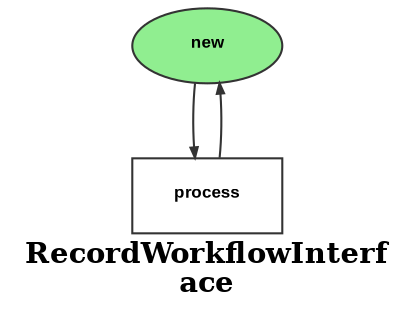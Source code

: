 digraph workflow {
  ratio="compress" rankdir="TB" label=<<B>RecordWorkflowInterf<BR/>ace</B>>
  node [fontsize="8" fontname="Arial" color="#333333" fillcolor="lightgreen" fixedsize="false" width="1"];
  edge [fontsize="7" fontname="Arial" color="#333333" arrowhead="normal" arrowsize="0.5"];

  place_new [label=<<B>new</B>>, shape=oval fillcolor="lightgreen" style="filled"];
  transition_0 [label=<<B>process</B>>, shape="box" regular=""];
  place_new -> transition_0 [style="solid", comment="new"];
  transition_0 -> place_new [style="solid"];
}
